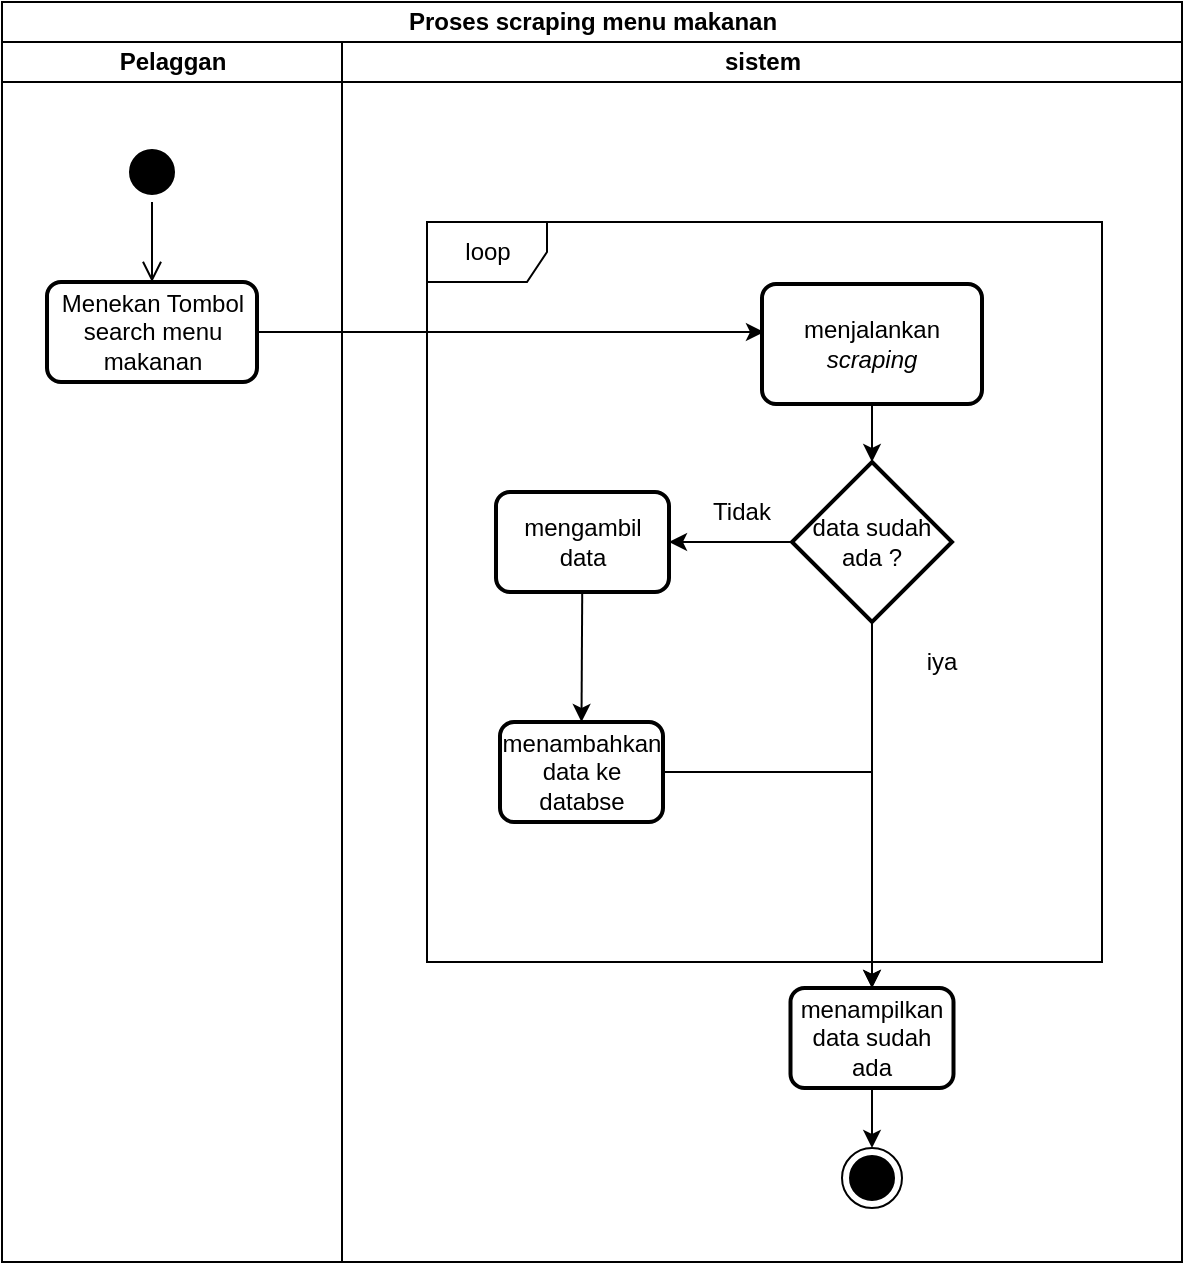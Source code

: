 <mxfile version="14.4.7" type="device"><diagram id="ohXbcVZZPnVb-OukNU2s" name="Page-1"><mxGraphModel dx="460" dy="784" grid="1" gridSize="10" guides="1" tooltips="1" connect="1" arrows="1" fold="1" page="1" pageScale="1" pageWidth="827" pageHeight="1169" math="0" shadow="0"><root><mxCell id="0"/><mxCell id="1" parent="0"/><mxCell id="fKV5P9bdtD38qWsdlqK1-5" value="Proses scraping menu makanan" style="swimlane;html=1;childLayout=stackLayout;resizeParent=1;resizeParentMax=0;startSize=20;" vertex="1" parent="1"><mxGeometry x="80" y="160" width="590" height="630" as="geometry"/></mxCell><mxCell id="fKV5P9bdtD38qWsdlqK1-6" value="Pelaggan" style="swimlane;html=1;startSize=20;" vertex="1" parent="fKV5P9bdtD38qWsdlqK1-5"><mxGeometry y="20" width="170" height="610" as="geometry"/></mxCell><mxCell id="fKV5P9bdtD38qWsdlqK1-10" value="" style="ellipse;html=1;shape=startState;fillColor=#000000;" vertex="1" parent="fKV5P9bdtD38qWsdlqK1-6"><mxGeometry x="60" y="50" width="30" height="30" as="geometry"/></mxCell><mxCell id="fKV5P9bdtD38qWsdlqK1-11" value="" style="edgeStyle=orthogonalEdgeStyle;html=1;verticalAlign=bottom;endArrow=open;endSize=8;" edge="1" source="fKV5P9bdtD38qWsdlqK1-10" parent="fKV5P9bdtD38qWsdlqK1-6"><mxGeometry relative="1" as="geometry"><mxPoint x="75" y="120" as="targetPoint"/></mxGeometry></mxCell><mxCell id="fKV5P9bdtD38qWsdlqK1-12" value="Menekan Tombol search menu makanan" style="rounded=1;whiteSpace=wrap;html=1;absoluteArcSize=1;arcSize=14;strokeWidth=2;" vertex="1" parent="fKV5P9bdtD38qWsdlqK1-6"><mxGeometry x="22.5" y="120" width="105" height="50" as="geometry"/></mxCell><mxCell id="fKV5P9bdtD38qWsdlqK1-8" value="sistem" style="swimlane;html=1;startSize=20;" vertex="1" parent="fKV5P9bdtD38qWsdlqK1-5"><mxGeometry x="170" y="20" width="420" height="610" as="geometry"/></mxCell><mxCell id="fKV5P9bdtD38qWsdlqK1-13" value="loop" style="shape=umlFrame;whiteSpace=wrap;html=1;strokeColor=#000000;" vertex="1" parent="fKV5P9bdtD38qWsdlqK1-8"><mxGeometry x="42.5" y="90" width="337.5" height="370" as="geometry"/></mxCell><mxCell id="fKV5P9bdtD38qWsdlqK1-16" style="edgeStyle=orthogonalEdgeStyle;rounded=0;orthogonalLoop=1;jettySize=auto;html=1;strokeColor=#000000;" edge="1" parent="fKV5P9bdtD38qWsdlqK1-8" source="fKV5P9bdtD38qWsdlqK1-14" target="fKV5P9bdtD38qWsdlqK1-15"><mxGeometry relative="1" as="geometry"/></mxCell><mxCell id="fKV5P9bdtD38qWsdlqK1-14" value="menjalankan &lt;i&gt;scraping&lt;/i&gt;" style="rounded=1;whiteSpace=wrap;html=1;absoluteArcSize=1;arcSize=14;strokeWidth=2;" vertex="1" parent="fKV5P9bdtD38qWsdlqK1-8"><mxGeometry x="210" y="121" width="110" height="60" as="geometry"/></mxCell><mxCell id="fKV5P9bdtD38qWsdlqK1-20" style="rounded=0;orthogonalLoop=1;jettySize=auto;html=1;entryX=1;entryY=0.5;entryDx=0;entryDy=0;endArrow=classic;endFill=1;strokeColor=#000000;exitX=0;exitY=0.5;exitDx=0;exitDy=0;exitPerimeter=0;" edge="1" parent="fKV5P9bdtD38qWsdlqK1-8" source="fKV5P9bdtD38qWsdlqK1-15" target="fKV5P9bdtD38qWsdlqK1-19"><mxGeometry relative="1" as="geometry"><mxPoint x="225" y="245" as="sourcePoint"/><mxPoint x="156.5" y="250" as="targetPoint"/></mxGeometry></mxCell><mxCell id="fKV5P9bdtD38qWsdlqK1-24" style="edgeStyle=none;rounded=0;orthogonalLoop=1;jettySize=auto;html=1;endArrow=classic;endFill=1;strokeColor=#000000;" edge="1" parent="fKV5P9bdtD38qWsdlqK1-8" source="fKV5P9bdtD38qWsdlqK1-15" target="fKV5P9bdtD38qWsdlqK1-23"><mxGeometry relative="1" as="geometry"/></mxCell><mxCell id="fKV5P9bdtD38qWsdlqK1-15" value="data sudah ada ?" style="strokeWidth=2;html=1;shape=mxgraph.flowchart.decision;whiteSpace=wrap;" vertex="1" parent="fKV5P9bdtD38qWsdlqK1-8"><mxGeometry x="225" y="210" width="80" height="80" as="geometry"/></mxCell><mxCell id="fKV5P9bdtD38qWsdlqK1-26" style="edgeStyle=none;rounded=0;orthogonalLoop=1;jettySize=auto;html=1;entryX=0.5;entryY=0;entryDx=0;entryDy=0;endArrow=classic;endFill=1;strokeColor=#000000;" edge="1" parent="fKV5P9bdtD38qWsdlqK1-8" source="fKV5P9bdtD38qWsdlqK1-19" target="fKV5P9bdtD38qWsdlqK1-25"><mxGeometry relative="1" as="geometry"/></mxCell><mxCell id="fKV5P9bdtD38qWsdlqK1-19" value="mengambil data" style="rounded=1;whiteSpace=wrap;html=1;absoluteArcSize=1;arcSize=14;strokeWidth=2;" vertex="1" parent="fKV5P9bdtD38qWsdlqK1-8"><mxGeometry x="77" y="225" width="86.5" height="50" as="geometry"/></mxCell><mxCell id="fKV5P9bdtD38qWsdlqK1-21" value="Tidak" style="text;html=1;strokeColor=none;fillColor=none;align=center;verticalAlign=middle;whiteSpace=wrap;rounded=0;" vertex="1" parent="fKV5P9bdtD38qWsdlqK1-8"><mxGeometry x="180" y="225" width="40" height="20" as="geometry"/></mxCell><mxCell id="fKV5P9bdtD38qWsdlqK1-22" value="iya" style="text;html=1;strokeColor=none;fillColor=none;align=center;verticalAlign=middle;whiteSpace=wrap;rounded=0;" vertex="1" parent="fKV5P9bdtD38qWsdlqK1-8"><mxGeometry x="280" y="300" width="40" height="20" as="geometry"/></mxCell><mxCell id="fKV5P9bdtD38qWsdlqK1-29" style="edgeStyle=none;rounded=0;orthogonalLoop=1;jettySize=auto;html=1;entryX=0.5;entryY=0;entryDx=0;entryDy=0;endArrow=classic;endFill=1;strokeColor=#000000;" edge="1" parent="fKV5P9bdtD38qWsdlqK1-8" source="fKV5P9bdtD38qWsdlqK1-23" target="fKV5P9bdtD38qWsdlqK1-28"><mxGeometry relative="1" as="geometry"/></mxCell><mxCell id="fKV5P9bdtD38qWsdlqK1-23" value="menampilkan data sudah ada" style="rounded=1;whiteSpace=wrap;html=1;absoluteArcSize=1;arcSize=14;strokeWidth=2;" vertex="1" parent="fKV5P9bdtD38qWsdlqK1-8"><mxGeometry x="224.25" y="473" width="81.5" height="50" as="geometry"/></mxCell><mxCell id="fKV5P9bdtD38qWsdlqK1-27" style="edgeStyle=orthogonalEdgeStyle;rounded=0;orthogonalLoop=1;jettySize=auto;html=1;entryX=0.5;entryY=0;entryDx=0;entryDy=0;endArrow=classic;endFill=1;strokeColor=#000000;" edge="1" parent="fKV5P9bdtD38qWsdlqK1-8" source="fKV5P9bdtD38qWsdlqK1-25" target="fKV5P9bdtD38qWsdlqK1-23"><mxGeometry relative="1" as="geometry"><Array as="points"><mxPoint x="265" y="365"/></Array></mxGeometry></mxCell><mxCell id="fKV5P9bdtD38qWsdlqK1-25" value="menambahkan data ke databse" style="rounded=1;whiteSpace=wrap;html=1;absoluteArcSize=1;arcSize=14;strokeWidth=2;" vertex="1" parent="fKV5P9bdtD38qWsdlqK1-8"><mxGeometry x="79" y="340" width="81.5" height="50" as="geometry"/></mxCell><mxCell id="fKV5P9bdtD38qWsdlqK1-28" value="" style="ellipse;html=1;shape=endState;fillColor=#000000;" vertex="1" parent="fKV5P9bdtD38qWsdlqK1-8"><mxGeometry x="250" y="553" width="30" height="30" as="geometry"/></mxCell><mxCell id="fKV5P9bdtD38qWsdlqK1-18" style="edgeStyle=orthogonalEdgeStyle;rounded=0;orthogonalLoop=1;jettySize=auto;html=1;strokeColor=#000000;endArrow=classic;endFill=1;exitX=1;exitY=0.5;exitDx=0;exitDy=0;entryX=0.009;entryY=0.4;entryDx=0;entryDy=0;entryPerimeter=0;" edge="1" parent="fKV5P9bdtD38qWsdlqK1-5" source="fKV5P9bdtD38qWsdlqK1-12" target="fKV5P9bdtD38qWsdlqK1-14"><mxGeometry relative="1" as="geometry"/></mxCell></root></mxGraphModel></diagram></mxfile>